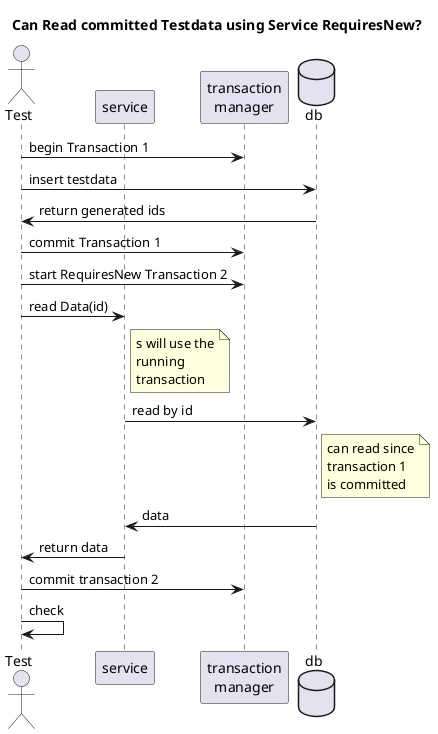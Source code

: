 @startuml
title: Can Read committed Testdata using Service RequiresNew?
actor Test as t
participant service as s
participant "transaction\nmanager" as tm
database db
t -> tm: begin Transaction 1
t -> db: insert testdata
db -> t: return generated ids
t -> tm: commit Transaction 1
t -> tm: start RequiresNew Transaction 2
t -> s: read Data(id)
note right of s:  s will use the\nrunning\ntransaction
s -> db: read by id
note right of db: can read since\ntransaction 1\nis committed
db -> s: data
s -> t: return data
t -> tm: commit transaction 2
t -> t: check
@enduml